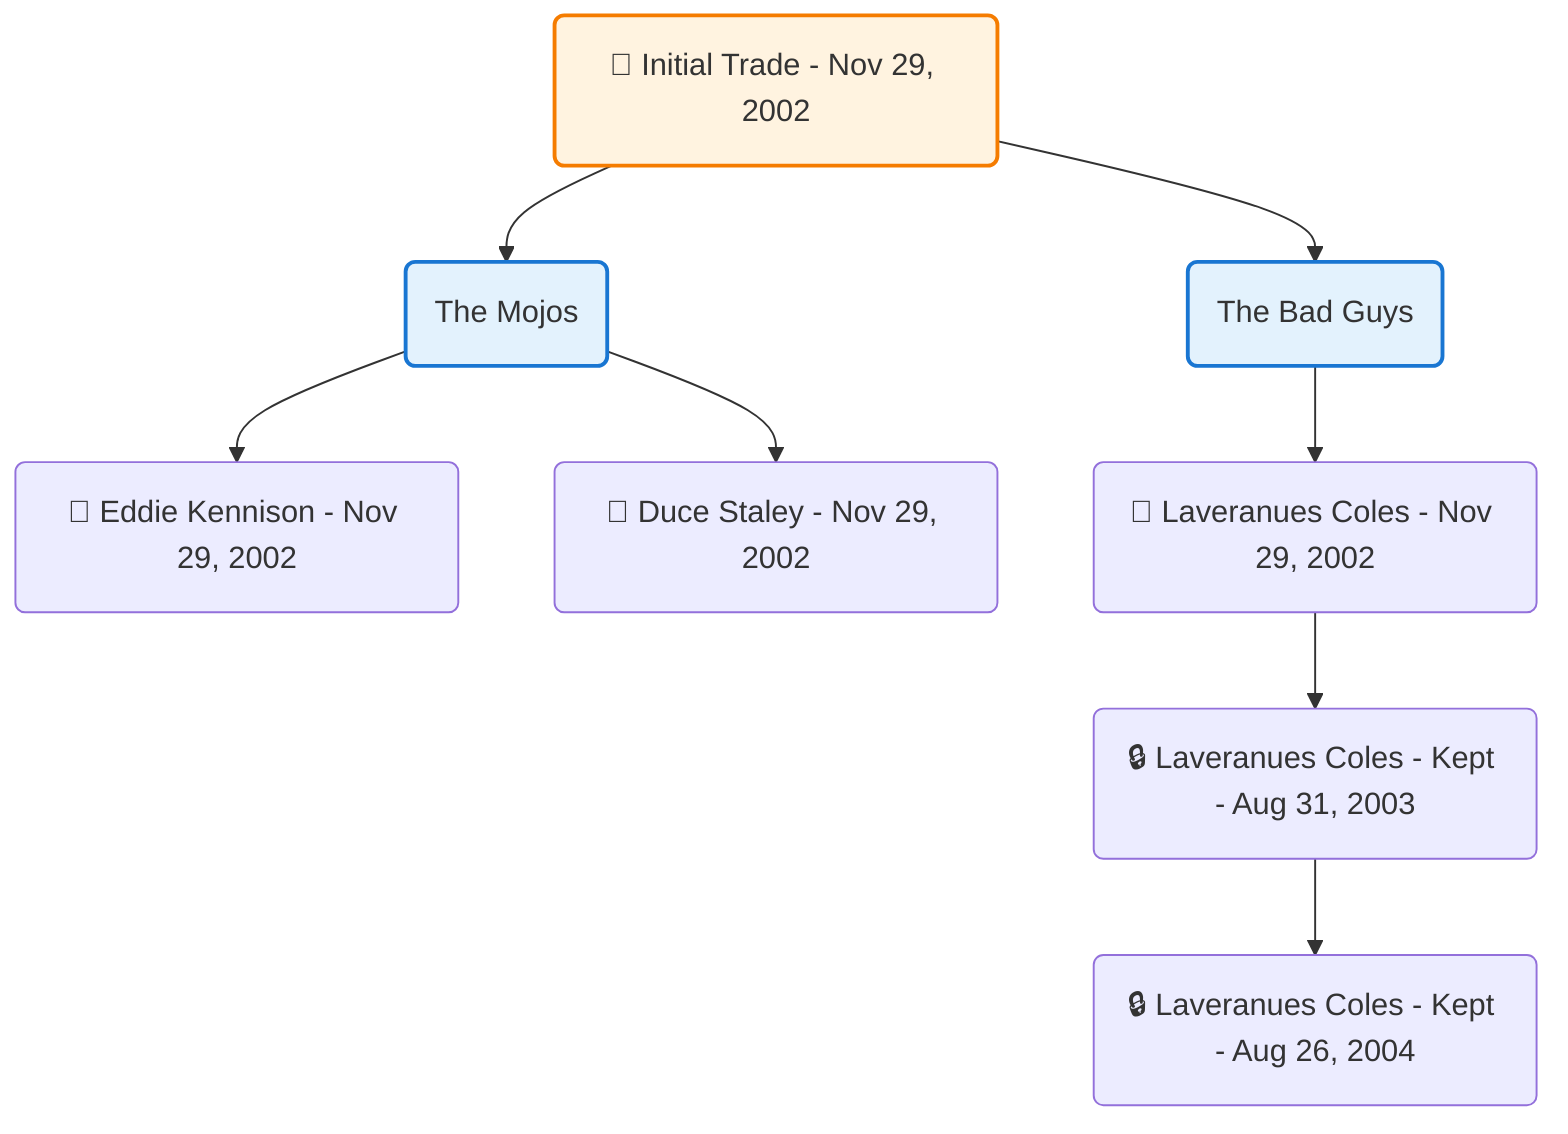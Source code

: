 flowchart TD

    TRADE_MAIN("🔄 Initial Trade - Nov 29, 2002")
    TEAM_1("The Mojos")
    TEAM_2("The Bad Guys")
    NODE_f2152f98-34a3-4a33-bee9-0f2e0c5152a5("🔄 Eddie Kennison - Nov 29, 2002")
    NODE_b5362f4e-346c-4f00-b9a5-5e460f041fa2("🔄 Laveranues Coles - Nov 29, 2002")
    NODE_06126cb0-297b-495a-9f09-e50909ec9b9e("🔒 Laveranues Coles - Kept - Aug 31, 2003")
    NODE_baad8c24-568c-47d7-886f-9084027ade24("🔒 Laveranues Coles - Kept - Aug 26, 2004")
    NODE_a02273d4-fc99-409c-9c6f-9a24aaf38250("🔄 Duce Staley - Nov 29, 2002")

    TRADE_MAIN --> TEAM_1
    TRADE_MAIN --> TEAM_2
    TEAM_1 --> NODE_f2152f98-34a3-4a33-bee9-0f2e0c5152a5
    TEAM_2 --> NODE_b5362f4e-346c-4f00-b9a5-5e460f041fa2
    NODE_b5362f4e-346c-4f00-b9a5-5e460f041fa2 --> NODE_06126cb0-297b-495a-9f09-e50909ec9b9e
    NODE_06126cb0-297b-495a-9f09-e50909ec9b9e --> NODE_baad8c24-568c-47d7-886f-9084027ade24
    TEAM_1 --> NODE_a02273d4-fc99-409c-9c6f-9a24aaf38250

    %% Node styling
    classDef teamNode fill:#e3f2fd,stroke:#1976d2,stroke-width:2px
    classDef tradeNode fill:#fff3e0,stroke:#f57c00,stroke-width:2px
    classDef playerNode fill:#f3e5f5,stroke:#7b1fa2,stroke-width:1px
    classDef nonRootPlayerNode fill:#f5f5f5,stroke:#757575,stroke-width:1px
    classDef endNode fill:#ffebee,stroke:#c62828,stroke-width:2px
    classDef waiverNode fill:#e8f5e8,stroke:#388e3c,stroke-width:2px
    classDef championshipNode fill:#fff9c4,stroke:#f57f17,stroke-width:3px

    class TEAM_1,TEAM_2 teamNode
    class TRADE_MAIN tradeNode